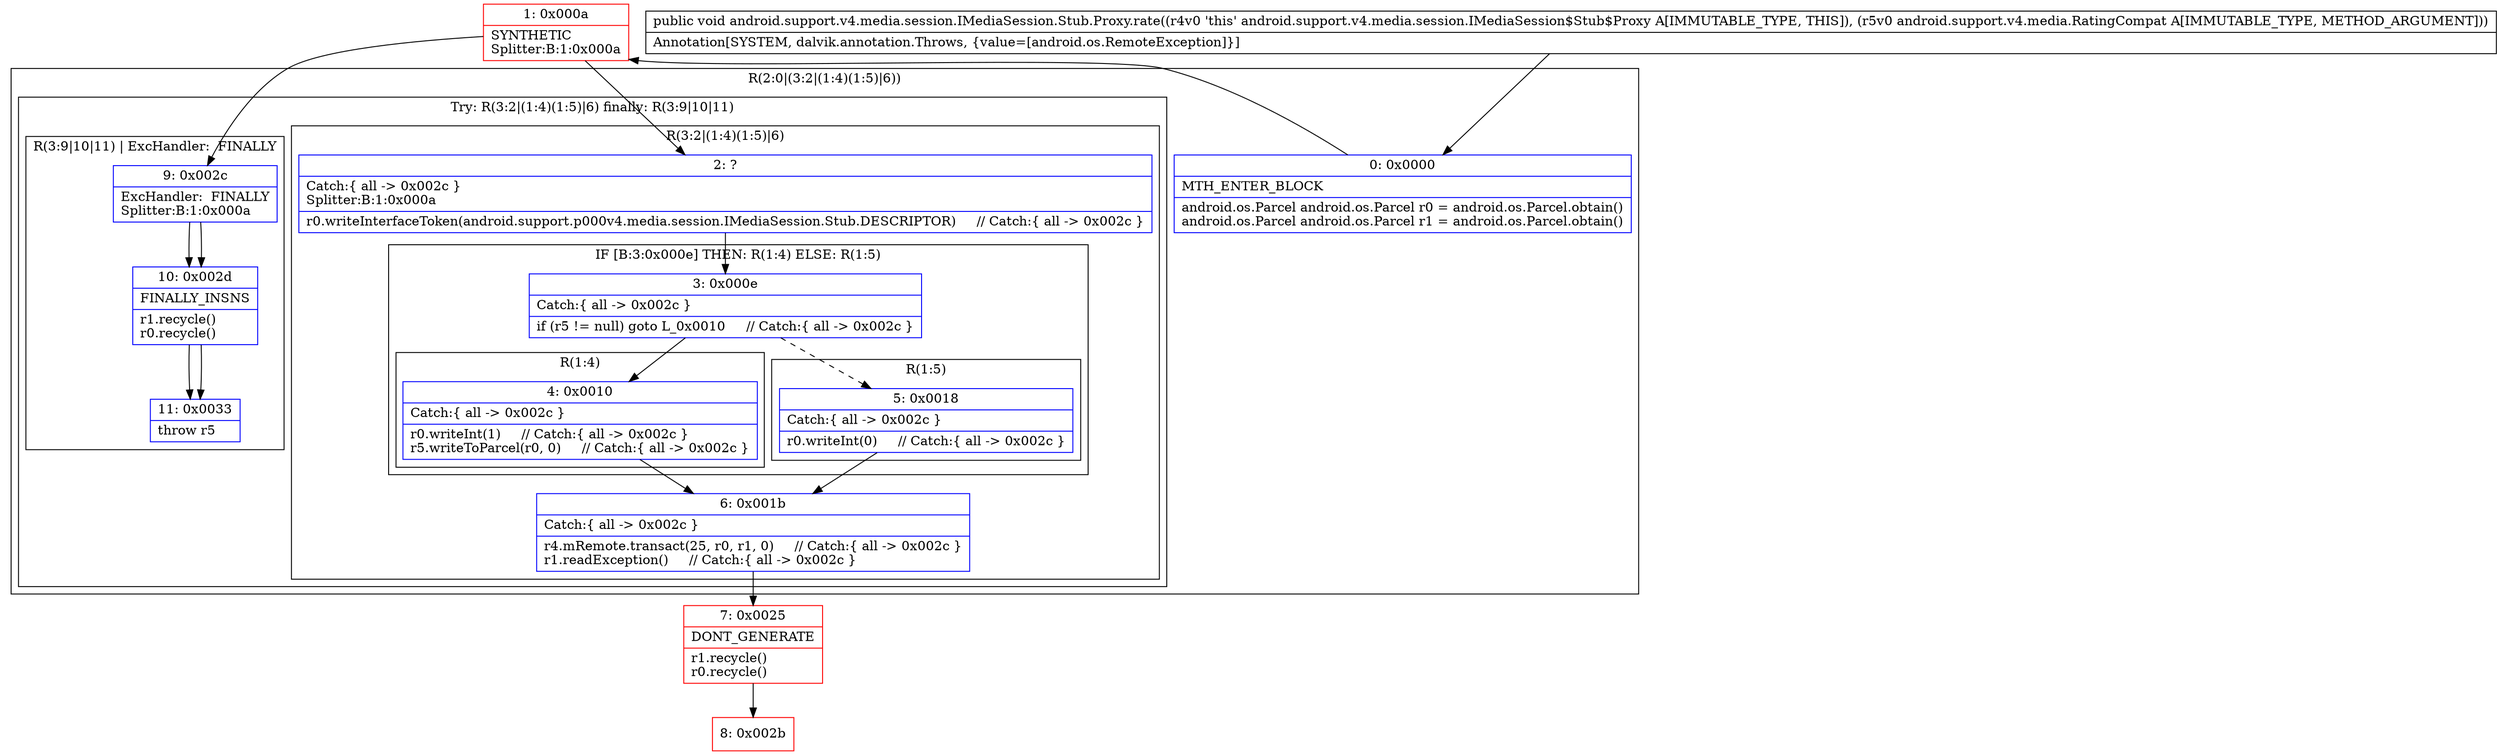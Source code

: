 digraph "CFG forandroid.support.v4.media.session.IMediaSession.Stub.Proxy.rate(Landroid\/support\/v4\/media\/RatingCompat;)V" {
subgraph cluster_Region_1234752109 {
label = "R(2:0|(3:2|(1:4)(1:5)|6))";
node [shape=record,color=blue];
Node_0 [shape=record,label="{0\:\ 0x0000|MTH_ENTER_BLOCK\l|android.os.Parcel android.os.Parcel r0 = android.os.Parcel.obtain()\landroid.os.Parcel android.os.Parcel r1 = android.os.Parcel.obtain()\l}"];
subgraph cluster_TryCatchRegion_1028905390 {
label = "Try: R(3:2|(1:4)(1:5)|6) finally: R(3:9|10|11)";
node [shape=record,color=blue];
subgraph cluster_Region_116757498 {
label = "R(3:2|(1:4)(1:5)|6)";
node [shape=record,color=blue];
Node_2 [shape=record,label="{2\:\ ?|Catch:\{ all \-\> 0x002c \}\lSplitter:B:1:0x000a\l|r0.writeInterfaceToken(android.support.p000v4.media.session.IMediaSession.Stub.DESCRIPTOR)     \/\/ Catch:\{ all \-\> 0x002c \}\l}"];
subgraph cluster_IfRegion_1739715494 {
label = "IF [B:3:0x000e] THEN: R(1:4) ELSE: R(1:5)";
node [shape=record,color=blue];
Node_3 [shape=record,label="{3\:\ 0x000e|Catch:\{ all \-\> 0x002c \}\l|if (r5 != null) goto L_0x0010     \/\/ Catch:\{ all \-\> 0x002c \}\l}"];
subgraph cluster_Region_170498884 {
label = "R(1:4)";
node [shape=record,color=blue];
Node_4 [shape=record,label="{4\:\ 0x0010|Catch:\{ all \-\> 0x002c \}\l|r0.writeInt(1)     \/\/ Catch:\{ all \-\> 0x002c \}\lr5.writeToParcel(r0, 0)     \/\/ Catch:\{ all \-\> 0x002c \}\l}"];
}
subgraph cluster_Region_996475557 {
label = "R(1:5)";
node [shape=record,color=blue];
Node_5 [shape=record,label="{5\:\ 0x0018|Catch:\{ all \-\> 0x002c \}\l|r0.writeInt(0)     \/\/ Catch:\{ all \-\> 0x002c \}\l}"];
}
}
Node_6 [shape=record,label="{6\:\ 0x001b|Catch:\{ all \-\> 0x002c \}\l|r4.mRemote.transact(25, r0, r1, 0)     \/\/ Catch:\{ all \-\> 0x002c \}\lr1.readException()     \/\/ Catch:\{ all \-\> 0x002c \}\l}"];
}
subgraph cluster_Region_887206942 {
label = "R(3:9|10|11) | ExcHandler:  FINALLY\l";
node [shape=record,color=blue];
Node_9 [shape=record,label="{9\:\ 0x002c|ExcHandler:  FINALLY\lSplitter:B:1:0x000a\l}"];
Node_10 [shape=record,label="{10\:\ 0x002d|FINALLY_INSNS\l|r1.recycle()\lr0.recycle()\l}"];
Node_11 [shape=record,label="{11\:\ 0x0033|throw r5\l}"];
}
}
}
subgraph cluster_Region_887206942 {
label = "R(3:9|10|11) | ExcHandler:  FINALLY\l";
node [shape=record,color=blue];
Node_9 [shape=record,label="{9\:\ 0x002c|ExcHandler:  FINALLY\lSplitter:B:1:0x000a\l}"];
Node_10 [shape=record,label="{10\:\ 0x002d|FINALLY_INSNS\l|r1.recycle()\lr0.recycle()\l}"];
Node_11 [shape=record,label="{11\:\ 0x0033|throw r5\l}"];
}
Node_1 [shape=record,color=red,label="{1\:\ 0x000a|SYNTHETIC\lSplitter:B:1:0x000a\l}"];
Node_7 [shape=record,color=red,label="{7\:\ 0x0025|DONT_GENERATE\l|r1.recycle()\lr0.recycle()\l}"];
Node_8 [shape=record,color=red,label="{8\:\ 0x002b}"];
MethodNode[shape=record,label="{public void android.support.v4.media.session.IMediaSession.Stub.Proxy.rate((r4v0 'this' android.support.v4.media.session.IMediaSession$Stub$Proxy A[IMMUTABLE_TYPE, THIS]), (r5v0 android.support.v4.media.RatingCompat A[IMMUTABLE_TYPE, METHOD_ARGUMENT]))  | Annotation[SYSTEM, dalvik.annotation.Throws, \{value=[android.os.RemoteException]\}]\l}"];
MethodNode -> Node_0;
Node_0 -> Node_1;
Node_2 -> Node_3;
Node_3 -> Node_4;
Node_3 -> Node_5[style=dashed];
Node_4 -> Node_6;
Node_5 -> Node_6;
Node_6 -> Node_7;
Node_9 -> Node_10;
Node_10 -> Node_11;
Node_9 -> Node_10;
Node_10 -> Node_11;
Node_1 -> Node_2;
Node_1 -> Node_9;
Node_7 -> Node_8;
}

